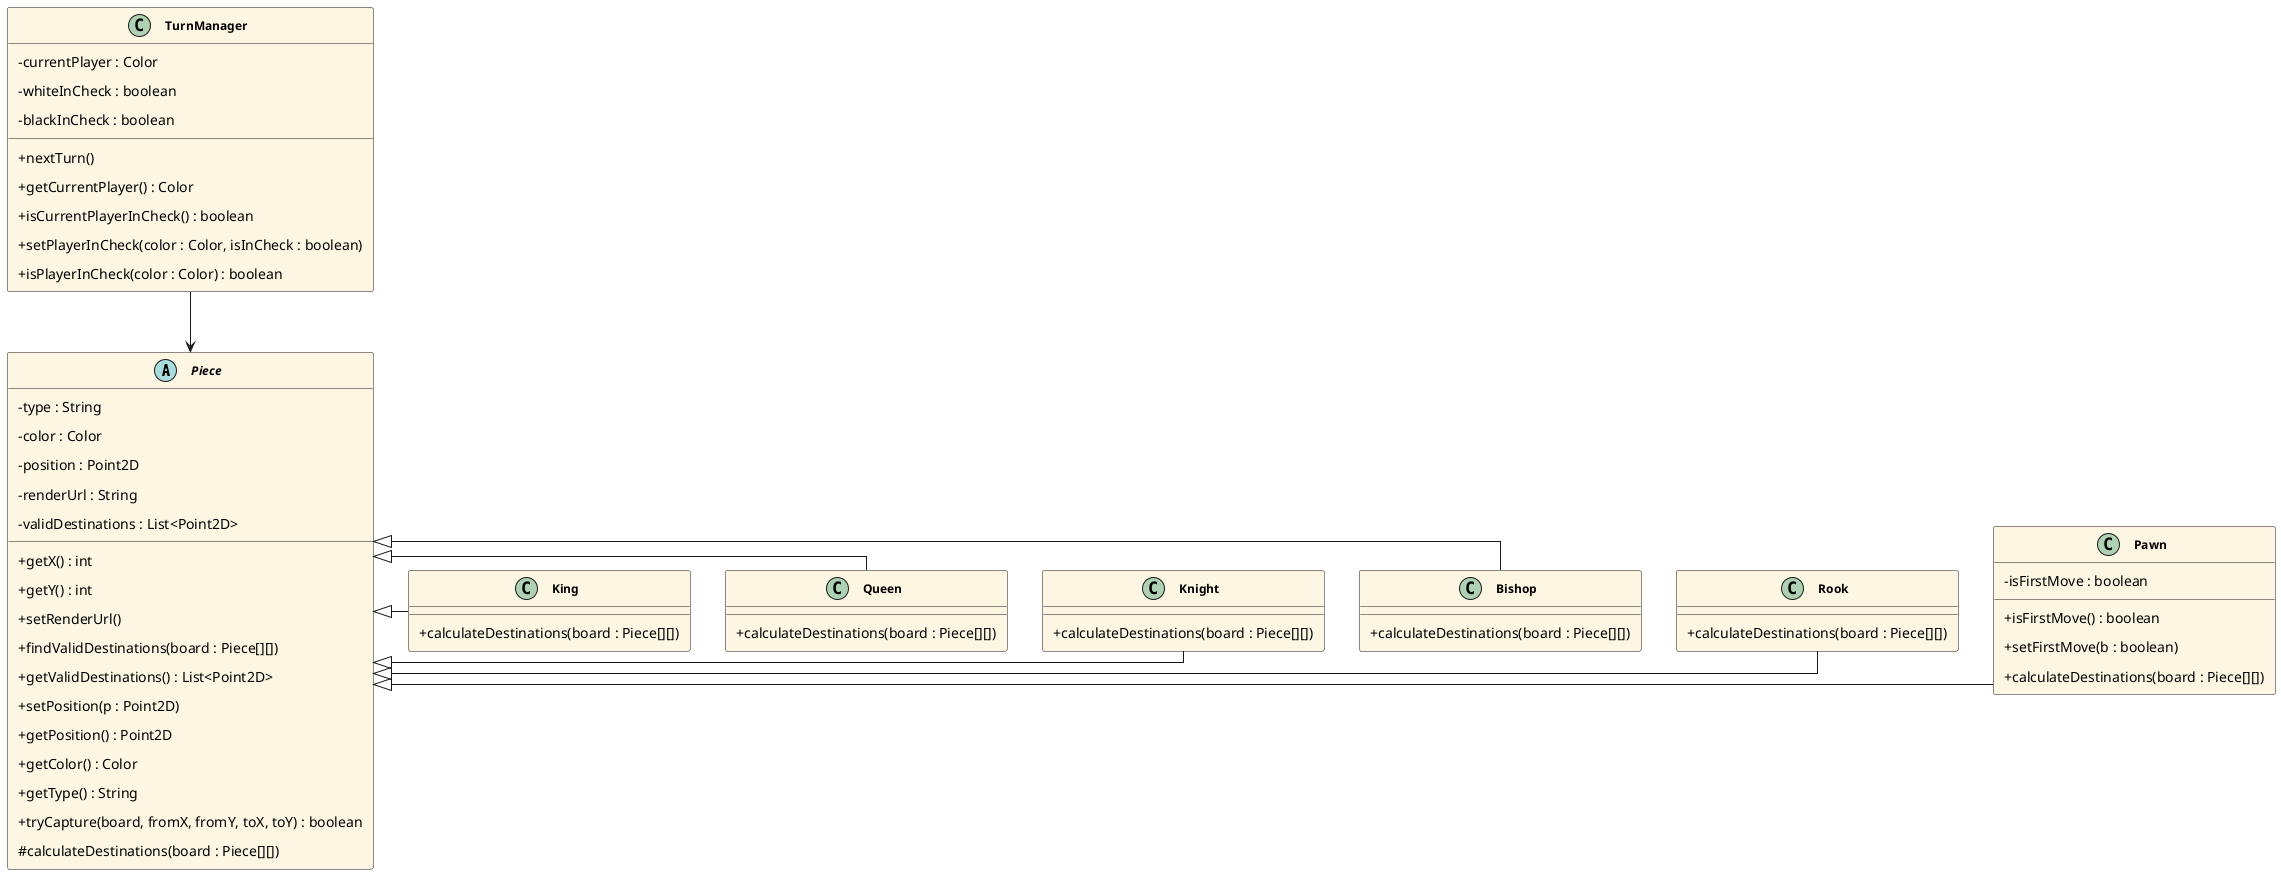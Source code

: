 @startuml
top to bottom direction
skinparam linetype ortho
skinparam classAttributeIconSize 0
skinparam classFontStyle bold
skinparam classFontSize 12
skinparam ParticipantPadding 30
skinparam BoxPadding 20
skinparam Padding 5
skinparam classBackgroundColor #FDF6E3

' ====================
' PACKAGE MODEL
' ====================
abstract class Piece {
  -type : String
  -color : Color
  -position : Point2D
  -renderUrl : String
  -validDestinations : List<Point2D>
  +getX() : int
  +getY() : int
  +setRenderUrl()
  +findValidDestinations(board : Piece[][])
  +getValidDestinations() : List<Point2D>
  +setPosition(p : Point2D)
  +getPosition() : Point2D
  +getColor() : Color
  +getType() : String
  +tryCapture(board, fromX, fromY, toX, toY) : boolean
  #calculateDestinations(board : Piece[][])
}

class Pawn {
  -isFirstMove : boolean
  +isFirstMove() : boolean
  +setFirstMove(b : boolean)
  +calculateDestinations(board : Piece[][])
}
class Rook {
  +calculateDestinations(board : Piece[][])
}
class Bishop {
  +calculateDestinations(board : Piece[][])
}
class Knight {
  +calculateDestinations(board : Piece[][])
}
class Queen {
  +calculateDestinations(board : Piece[][])
}
class King {
  +calculateDestinations(board : Piece[][])
}
' ====================
' Package CONTROLLER
' ====================
class TurnManager {
  -currentPlayer : Color
  -whiteInCheck : boolean
  -blackInCheck : boolean
  +nextTurn()
  +getCurrentPlayer() : Color
  +isCurrentPlayerInCheck() : boolean
  +setPlayerInCheck(color : Color, isInCheck : boolean)
  +isPlayerInCheck(color : Color) : boolean
}

Piece <|- Pawn
Piece <|- Rook
Piece <|- Bishop
Piece <|- Knight
Piece <|- Queen
Piece <|- King
TurnManager --> Piece


@enduml
